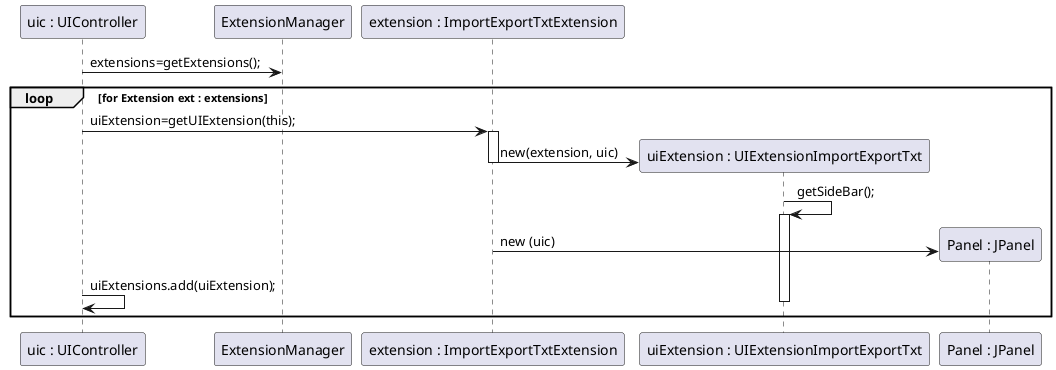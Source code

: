   @startuml import_export_txt_extension_setup.png

  participant "uic : UIController" as UIC
  participant ExtensionManager as Manager
  participant "extension : ImportExportTxtExtension" as Extension
  participant "uiExtension : UIExtensionImportExportTxt" as UI
  participant "Panel : JPanel" as panel

  UIC -> Manager : extensions=getExtensions();
  loop for Extension ext : extensions
  	UIC -> Extension : uiExtension=getUIExtension(this);
  	activate Extension
  	create UI
  	Extension -> UI : new(extension, uic)
  	deactivate Extension
  	UI -> UI : getSideBar();
  	activate UI
  	create panel
  	Extension -> panel :  new (uic)  	
  	deactivate Extension
  	UIC -> UIC : uiExtensions.add(uiExtension);
    deactivate UI
  end
  
  @enduml
